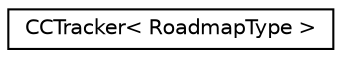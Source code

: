 digraph "Graphical Class Hierarchy"
{
 // LATEX_PDF_SIZE
  edge [fontname="Helvetica",fontsize="10",labelfontname="Helvetica",labelfontsize="10"];
  node [fontname="Helvetica",fontsize="10",shape=record];
  rankdir="LR";
  Node0 [label="CCTracker\< RoadmapType \>",height=0.2,width=0.4,color="black", fillcolor="white", style="filled",URL="$classCCTracker.html",tooltip=" "];
}
